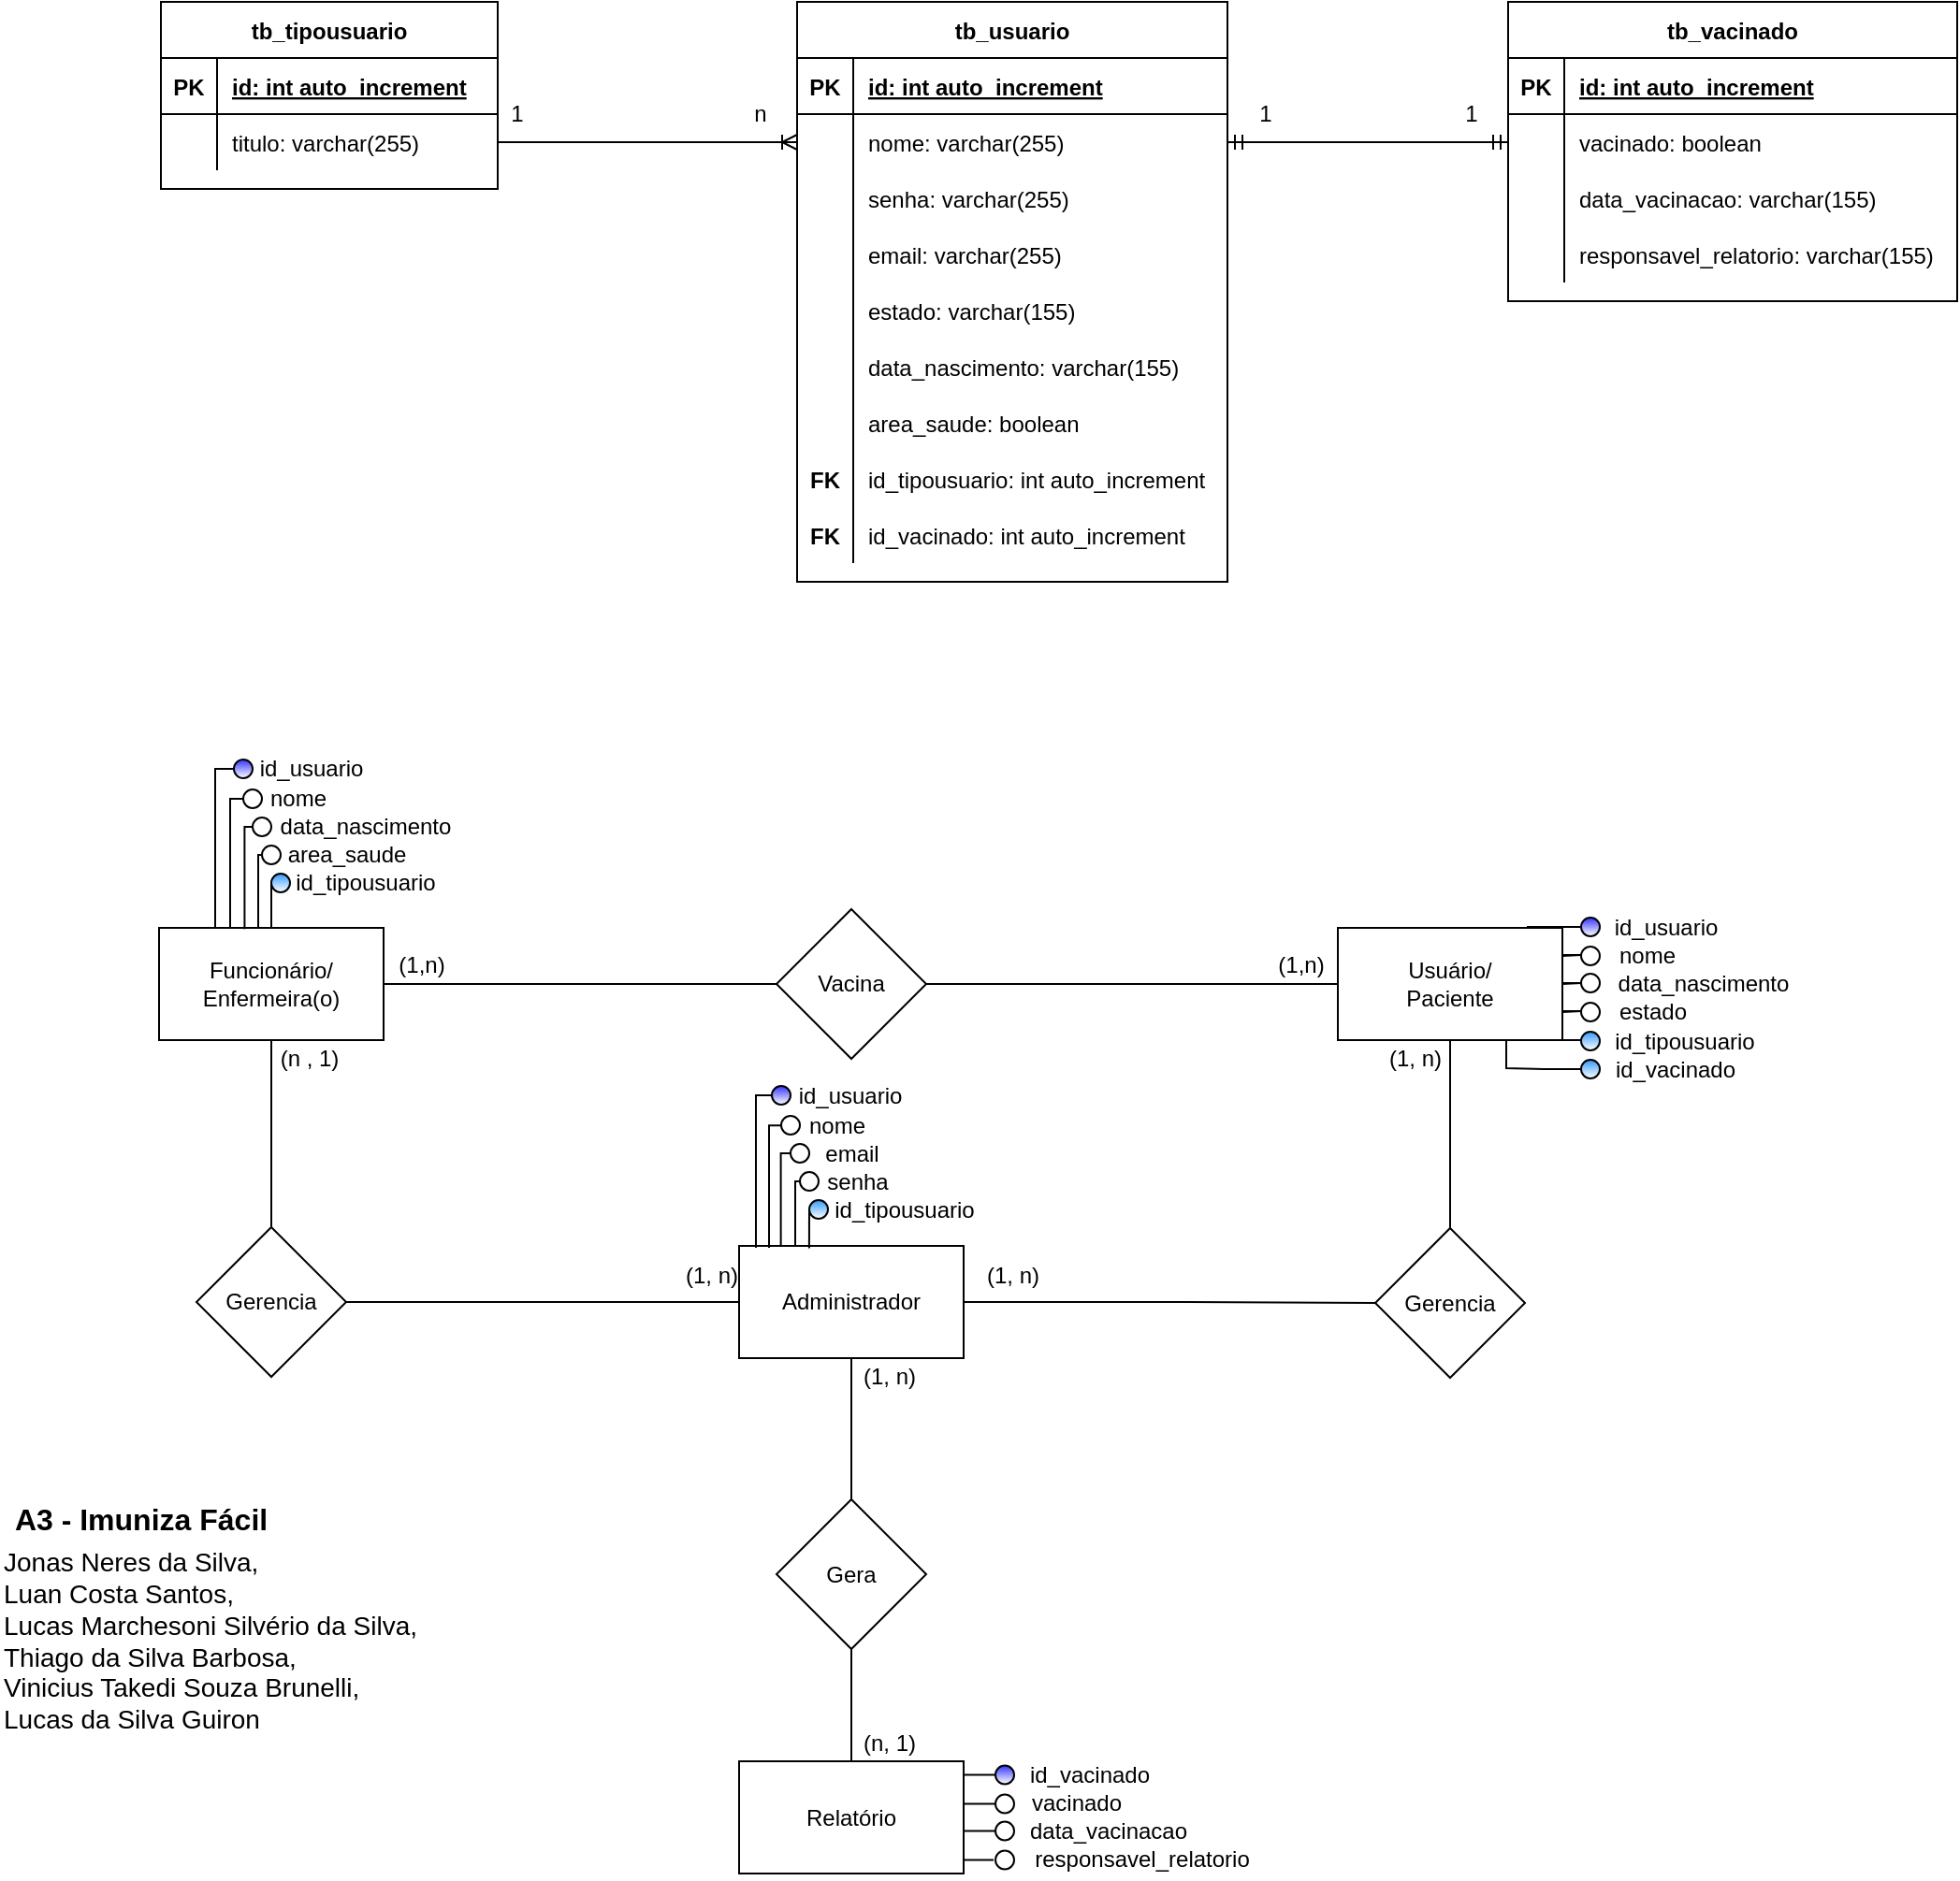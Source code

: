 <mxfile version="14.7.0" type="device"><diagram id="cKaIwvWck9ulPYwOE-wy" name="Page-1"><mxGraphModel dx="1438" dy="608" grid="1" gridSize="10" guides="1" tooltips="1" connect="1" arrows="1" fold="1" page="0" pageScale="1" pageWidth="827" pageHeight="1169" math="0" shadow="0"><root><mxCell id="0"/><mxCell id="1" parent="0"/><mxCell id="ysWt2nFn1KNSexzpv6Bc-15" value="tb_tipousuario" style="shape=table;startSize=30;container=1;collapsible=1;childLayout=tableLayout;fixedRows=1;rowLines=0;fontStyle=1;align=center;resizeLast=1;" parent="1" vertex="1"><mxGeometry x="40" y="40" width="180" height="100" as="geometry"/></mxCell><mxCell id="ysWt2nFn1KNSexzpv6Bc-16" value="" style="shape=partialRectangle;collapsible=0;dropTarget=0;pointerEvents=0;fillColor=none;top=0;left=0;bottom=1;right=0;points=[[0,0.5],[1,0.5]];portConstraint=eastwest;" parent="ysWt2nFn1KNSexzpv6Bc-15" vertex="1"><mxGeometry y="30" width="180" height="30" as="geometry"/></mxCell><mxCell id="ysWt2nFn1KNSexzpv6Bc-17" value="PK" style="shape=partialRectangle;connectable=0;fillColor=none;top=0;left=0;bottom=0;right=0;fontStyle=1;overflow=hidden;" parent="ysWt2nFn1KNSexzpv6Bc-16" vertex="1"><mxGeometry width="30" height="30" as="geometry"/></mxCell><mxCell id="ysWt2nFn1KNSexzpv6Bc-18" value="id: int auto_increment" style="shape=partialRectangle;connectable=0;fillColor=none;top=0;left=0;bottom=0;right=0;align=left;spacingLeft=6;fontStyle=5;overflow=hidden;" parent="ysWt2nFn1KNSexzpv6Bc-16" vertex="1"><mxGeometry x="30" width="150" height="30" as="geometry"/></mxCell><mxCell id="ysWt2nFn1KNSexzpv6Bc-19" value="" style="shape=partialRectangle;collapsible=0;dropTarget=0;pointerEvents=0;fillColor=none;top=0;left=0;bottom=0;right=0;points=[[0,0.5],[1,0.5]];portConstraint=eastwest;" parent="ysWt2nFn1KNSexzpv6Bc-15" vertex="1"><mxGeometry y="60" width="180" height="30" as="geometry"/></mxCell><mxCell id="ysWt2nFn1KNSexzpv6Bc-20" value="" style="shape=partialRectangle;connectable=0;fillColor=none;top=0;left=0;bottom=0;right=0;editable=1;overflow=hidden;" parent="ysWt2nFn1KNSexzpv6Bc-19" vertex="1"><mxGeometry width="30" height="30" as="geometry"/></mxCell><mxCell id="ysWt2nFn1KNSexzpv6Bc-21" value="titulo: varchar(255)" style="shape=partialRectangle;connectable=0;fillColor=none;top=0;left=0;bottom=0;right=0;align=left;spacingLeft=6;overflow=hidden;" parent="ysWt2nFn1KNSexzpv6Bc-19" vertex="1"><mxGeometry x="30" width="150" height="30" as="geometry"/></mxCell><mxCell id="ysWt2nFn1KNSexzpv6Bc-29" value="tb_usuario" style="shape=table;startSize=30;container=1;collapsible=1;childLayout=tableLayout;fixedRows=1;rowLines=0;fontStyle=1;align=center;resizeLast=1;" parent="1" vertex="1"><mxGeometry x="380" y="40" width="230" height="310" as="geometry"/></mxCell><mxCell id="ysWt2nFn1KNSexzpv6Bc-30" value="" style="shape=partialRectangle;collapsible=0;dropTarget=0;pointerEvents=0;fillColor=none;top=0;left=0;bottom=1;right=0;points=[[0,0.5],[1,0.5]];portConstraint=eastwest;" parent="ysWt2nFn1KNSexzpv6Bc-29" vertex="1"><mxGeometry y="30" width="230" height="30" as="geometry"/></mxCell><mxCell id="ysWt2nFn1KNSexzpv6Bc-31" value="PK" style="shape=partialRectangle;connectable=0;fillColor=none;top=0;left=0;bottom=0;right=0;fontStyle=1;overflow=hidden;" parent="ysWt2nFn1KNSexzpv6Bc-30" vertex="1"><mxGeometry width="30" height="30" as="geometry"/></mxCell><mxCell id="ysWt2nFn1KNSexzpv6Bc-32" value="id: int auto_increment" style="shape=partialRectangle;connectable=0;fillColor=none;top=0;left=0;bottom=0;right=0;align=left;spacingLeft=6;fontStyle=5;overflow=hidden;" parent="ysWt2nFn1KNSexzpv6Bc-30" vertex="1"><mxGeometry x="30" width="200" height="30" as="geometry"/></mxCell><mxCell id="ysWt2nFn1KNSexzpv6Bc-33" value="" style="shape=partialRectangle;collapsible=0;dropTarget=0;pointerEvents=0;fillColor=none;top=0;left=0;bottom=0;right=0;points=[[0,0.5],[1,0.5]];portConstraint=eastwest;" parent="ysWt2nFn1KNSexzpv6Bc-29" vertex="1"><mxGeometry y="60" width="230" height="30" as="geometry"/></mxCell><mxCell id="ysWt2nFn1KNSexzpv6Bc-34" value="" style="shape=partialRectangle;connectable=0;fillColor=none;top=0;left=0;bottom=0;right=0;editable=1;overflow=hidden;" parent="ysWt2nFn1KNSexzpv6Bc-33" vertex="1"><mxGeometry width="30" height="30" as="geometry"/></mxCell><mxCell id="ysWt2nFn1KNSexzpv6Bc-35" value="nome: varchar(255)" style="shape=partialRectangle;connectable=0;fillColor=none;top=0;left=0;bottom=0;right=0;align=left;spacingLeft=6;overflow=hidden;" parent="ysWt2nFn1KNSexzpv6Bc-33" vertex="1"><mxGeometry x="30" width="200" height="30" as="geometry"/></mxCell><mxCell id="ysWt2nFn1KNSexzpv6Bc-36" value="" style="shape=partialRectangle;collapsible=0;dropTarget=0;pointerEvents=0;fillColor=none;top=0;left=0;bottom=0;right=0;points=[[0,0.5],[1,0.5]];portConstraint=eastwest;" parent="ysWt2nFn1KNSexzpv6Bc-29" vertex="1"><mxGeometry y="90" width="230" height="30" as="geometry"/></mxCell><mxCell id="ysWt2nFn1KNSexzpv6Bc-37" value="" style="shape=partialRectangle;connectable=0;fillColor=none;top=0;left=0;bottom=0;right=0;editable=1;overflow=hidden;" parent="ysWt2nFn1KNSexzpv6Bc-36" vertex="1"><mxGeometry width="30" height="30" as="geometry"/></mxCell><mxCell id="ysWt2nFn1KNSexzpv6Bc-38" value="senha: varchar(255)" style="shape=partialRectangle;connectable=0;fillColor=none;top=0;left=0;bottom=0;right=0;align=left;spacingLeft=6;overflow=hidden;" parent="ysWt2nFn1KNSexzpv6Bc-36" vertex="1"><mxGeometry x="30" width="200" height="30" as="geometry"/></mxCell><mxCell id="ysWt2nFn1KNSexzpv6Bc-39" value="" style="shape=partialRectangle;collapsible=0;dropTarget=0;pointerEvents=0;fillColor=none;top=0;left=0;bottom=0;right=0;points=[[0,0.5],[1,0.5]];portConstraint=eastwest;" parent="ysWt2nFn1KNSexzpv6Bc-29" vertex="1"><mxGeometry y="120" width="230" height="30" as="geometry"/></mxCell><mxCell id="ysWt2nFn1KNSexzpv6Bc-40" value="" style="shape=partialRectangle;connectable=0;fillColor=none;top=0;left=0;bottom=0;right=0;editable=1;overflow=hidden;" parent="ysWt2nFn1KNSexzpv6Bc-39" vertex="1"><mxGeometry width="30" height="30" as="geometry"/></mxCell><mxCell id="ysWt2nFn1KNSexzpv6Bc-41" value="email: varchar(255)" style="shape=partialRectangle;connectable=0;fillColor=none;top=0;left=0;bottom=0;right=0;align=left;spacingLeft=6;overflow=hidden;" parent="ysWt2nFn1KNSexzpv6Bc-39" vertex="1"><mxGeometry x="30" width="200" height="30" as="geometry"/></mxCell><mxCell id="ysWt2nFn1KNSexzpv6Bc-45" value="" style="shape=partialRectangle;collapsible=0;dropTarget=0;pointerEvents=0;fillColor=none;top=0;left=0;bottom=0;right=0;points=[[0,0.5],[1,0.5]];portConstraint=eastwest;" parent="ysWt2nFn1KNSexzpv6Bc-29" vertex="1"><mxGeometry y="150" width="230" height="30" as="geometry"/></mxCell><mxCell id="ysWt2nFn1KNSexzpv6Bc-46" value="" style="shape=partialRectangle;connectable=0;fillColor=none;top=0;left=0;bottom=0;right=0;editable=1;overflow=hidden;" parent="ysWt2nFn1KNSexzpv6Bc-45" vertex="1"><mxGeometry width="30" height="30" as="geometry"/></mxCell><mxCell id="ysWt2nFn1KNSexzpv6Bc-47" value="estado: varchar(155)" style="shape=partialRectangle;connectable=0;fillColor=none;top=0;left=0;bottom=0;right=0;align=left;spacingLeft=6;overflow=hidden;" parent="ysWt2nFn1KNSexzpv6Bc-45" vertex="1"><mxGeometry x="30" width="200" height="30" as="geometry"/></mxCell><mxCell id="ysWt2nFn1KNSexzpv6Bc-64" value="" style="shape=partialRectangle;collapsible=0;dropTarget=0;pointerEvents=0;fillColor=none;top=0;left=0;bottom=0;right=0;points=[[0,0.5],[1,0.5]];portConstraint=eastwest;" parent="ysWt2nFn1KNSexzpv6Bc-29" vertex="1"><mxGeometry y="180" width="230" height="30" as="geometry"/></mxCell><mxCell id="ysWt2nFn1KNSexzpv6Bc-65" value="" style="shape=partialRectangle;connectable=0;fillColor=none;top=0;left=0;bottom=0;right=0;editable=1;overflow=hidden;" parent="ysWt2nFn1KNSexzpv6Bc-64" vertex="1"><mxGeometry width="30" height="30" as="geometry"/></mxCell><mxCell id="ysWt2nFn1KNSexzpv6Bc-66" value="data_nascimento: varchar(155)" style="shape=partialRectangle;connectable=0;fillColor=none;top=0;left=0;bottom=0;right=0;align=left;spacingLeft=6;overflow=hidden;" parent="ysWt2nFn1KNSexzpv6Bc-64" vertex="1"><mxGeometry x="30" width="200" height="30" as="geometry"/></mxCell><mxCell id="ysWt2nFn1KNSexzpv6Bc-86" value="" style="shape=partialRectangle;collapsible=0;dropTarget=0;pointerEvents=0;fillColor=none;top=0;left=0;bottom=0;right=0;points=[[0,0.5],[1,0.5]];portConstraint=eastwest;" parent="ysWt2nFn1KNSexzpv6Bc-29" vertex="1"><mxGeometry y="210" width="230" height="30" as="geometry"/></mxCell><mxCell id="ysWt2nFn1KNSexzpv6Bc-87" value="" style="shape=partialRectangle;connectable=0;fillColor=none;top=0;left=0;bottom=0;right=0;editable=1;overflow=hidden;" parent="ysWt2nFn1KNSexzpv6Bc-86" vertex="1"><mxGeometry width="30" height="30" as="geometry"/></mxCell><mxCell id="ysWt2nFn1KNSexzpv6Bc-88" value="area_saude: boolean" style="shape=partialRectangle;connectable=0;fillColor=none;top=0;left=0;bottom=0;right=0;align=left;spacingLeft=6;overflow=hidden;" parent="ysWt2nFn1KNSexzpv6Bc-86" vertex="1"><mxGeometry x="30" width="200" height="30" as="geometry"/></mxCell><mxCell id="ysWt2nFn1KNSexzpv6Bc-95" value="" style="shape=partialRectangle;collapsible=0;dropTarget=0;pointerEvents=0;fillColor=none;top=0;left=0;bottom=0;right=0;points=[[0,0.5],[1,0.5]];portConstraint=eastwest;" parent="ysWt2nFn1KNSexzpv6Bc-29" vertex="1"><mxGeometry y="240" width="230" height="30" as="geometry"/></mxCell><mxCell id="ysWt2nFn1KNSexzpv6Bc-96" value="FK" style="shape=partialRectangle;connectable=0;fillColor=none;top=0;left=0;bottom=0;right=0;editable=1;overflow=hidden;fontStyle=1" parent="ysWt2nFn1KNSexzpv6Bc-95" vertex="1"><mxGeometry width="30" height="30" as="geometry"/></mxCell><mxCell id="ysWt2nFn1KNSexzpv6Bc-97" value="id_tipousuario: int auto_increment" style="shape=partialRectangle;connectable=0;fillColor=none;top=0;left=0;bottom=0;right=0;align=left;spacingLeft=6;overflow=hidden;" parent="ysWt2nFn1KNSexzpv6Bc-95" vertex="1"><mxGeometry x="30" width="200" height="30" as="geometry"/></mxCell><mxCell id="pt3hzE1t8pRyfMUqdE-z-69" value="" style="shape=partialRectangle;collapsible=0;dropTarget=0;pointerEvents=0;fillColor=none;top=0;left=0;bottom=0;right=0;points=[[0,0.5],[1,0.5]];portConstraint=eastwest;" vertex="1" parent="ysWt2nFn1KNSexzpv6Bc-29"><mxGeometry y="270" width="230" height="30" as="geometry"/></mxCell><mxCell id="pt3hzE1t8pRyfMUqdE-z-70" value="FK" style="shape=partialRectangle;connectable=0;fillColor=none;top=0;left=0;bottom=0;right=0;editable=1;overflow=hidden;fontStyle=1" vertex="1" parent="pt3hzE1t8pRyfMUqdE-z-69"><mxGeometry width="30" height="30" as="geometry"/></mxCell><mxCell id="pt3hzE1t8pRyfMUqdE-z-71" value="id_vacinado: int auto_increment" style="shape=partialRectangle;connectable=0;fillColor=none;top=0;left=0;bottom=0;right=0;align=left;spacingLeft=6;overflow=hidden;" vertex="1" parent="pt3hzE1t8pRyfMUqdE-z-69"><mxGeometry x="30" width="200" height="30" as="geometry"/></mxCell><mxCell id="ysWt2nFn1KNSexzpv6Bc-98" value="" style="edgeStyle=entityRelationEdgeStyle;fontSize=12;html=1;endArrow=ERoneToMany;exitX=1;exitY=0.5;exitDx=0;exitDy=0;entryX=0;entryY=0.5;entryDx=0;entryDy=0;" parent="1" source="ysWt2nFn1KNSexzpv6Bc-19" target="ysWt2nFn1KNSexzpv6Bc-33" edge="1"><mxGeometry width="100" height="100" relative="1" as="geometry"><mxPoint x="90" y="450" as="sourcePoint"/><mxPoint x="190" y="350" as="targetPoint"/></mxGeometry></mxCell><mxCell id="ysWt2nFn1KNSexzpv6Bc-99" value="1" style="text;html=1;align=center;verticalAlign=middle;resizable=0;points=[];autosize=1;strokeColor=none;" parent="1" vertex="1"><mxGeometry x="220" y="90" width="20" height="20" as="geometry"/></mxCell><mxCell id="ysWt2nFn1KNSexzpv6Bc-100" value="n" style="text;html=1;align=center;verticalAlign=middle;resizable=0;points=[];autosize=1;strokeColor=none;" parent="1" vertex="1"><mxGeometry x="350" y="90" width="20" height="20" as="geometry"/></mxCell><mxCell id="ysWt2nFn1KNSexzpv6Bc-101" value="&lt;font style=&quot;font-size: 16px&quot;&gt;&lt;b&gt;A3 - Imuniza Fácil&lt;/b&gt;&lt;/font&gt;" style="text;html=1;align=center;verticalAlign=middle;resizable=0;points=[];autosize=1;strokeColor=none;" parent="1" vertex="1"><mxGeometry x="-46" y="840.5" width="150" height="20" as="geometry"/></mxCell><mxCell id="ysWt2nFn1KNSexzpv6Bc-102" value="&lt;font style=&quot;font-size: 14px&quot;&gt;Jonas Neres da Silva, &lt;br&gt;Luan Costa Santos, &lt;br&gt;&lt;/font&gt;&lt;div style=&quot;font-size: 14px&quot;&gt;&lt;span&gt;&lt;font style=&quot;font-size: 14px&quot;&gt;Lucas Marchesoni Silvério da Silva,&lt;/font&gt;&lt;/span&gt;&lt;/div&gt;&lt;font style=&quot;font-size: 14px&quot;&gt;Thiago da Silva Barbosa, &lt;br&gt;Vinicius Takedi Souza Brunelli, &lt;br&gt;Lucas da Silva Guiron&lt;/font&gt;" style="text;html=1;align=left;verticalAlign=middle;resizable=0;points=[];autosize=1;strokeColor=none;" parent="1" vertex="1"><mxGeometry x="-46" y="870.5" width="240" height="90" as="geometry"/></mxCell><mxCell id="bjRgnhsBh29VHjsg-10J-4" style="edgeStyle=orthogonalEdgeStyle;rounded=0;orthogonalLoop=1;jettySize=auto;html=1;entryX=0;entryY=0.5;entryDx=0;entryDy=0;endArrow=none;endFill=0;" parent="1" source="bjRgnhsBh29VHjsg-10J-1" target="bjRgnhsBh29VHjsg-10J-3" edge="1"><mxGeometry relative="1" as="geometry"/></mxCell><mxCell id="bjRgnhsBh29VHjsg-10J-10" style="edgeStyle=orthogonalEdgeStyle;rounded=0;orthogonalLoop=1;jettySize=auto;html=1;entryX=0.5;entryY=0;entryDx=0;entryDy=0;endArrow=none;endFill=0;" parent="1" source="bjRgnhsBh29VHjsg-10J-1" target="bjRgnhsBh29VHjsg-10J-9" edge="1"><mxGeometry relative="1" as="geometry"/></mxCell><mxCell id="bjRgnhsBh29VHjsg-10J-1" value="Funcionário/&lt;br&gt;Enfermeira(o)" style="rounded=0;whiteSpace=wrap;html=1;" parent="1" vertex="1"><mxGeometry x="39" y="535" width="120" height="60" as="geometry"/></mxCell><mxCell id="bjRgnhsBh29VHjsg-10J-2" value="Usuário/&lt;br&gt;Paciente" style="rounded=0;whiteSpace=wrap;html=1;" parent="1" vertex="1"><mxGeometry x="669" y="535" width="120" height="60" as="geometry"/></mxCell><mxCell id="bjRgnhsBh29VHjsg-10J-5" style="edgeStyle=orthogonalEdgeStyle;rounded=0;orthogonalLoop=1;jettySize=auto;html=1;entryX=0;entryY=0.5;entryDx=0;entryDy=0;endArrow=none;endFill=0;" parent="1" source="bjRgnhsBh29VHjsg-10J-3" target="bjRgnhsBh29VHjsg-10J-2" edge="1"><mxGeometry relative="1" as="geometry"/></mxCell><mxCell id="bjRgnhsBh29VHjsg-10J-3" value="Vacina" style="rhombus;whiteSpace=wrap;html=1;" parent="1" vertex="1"><mxGeometry x="369" y="525" width="80" height="80" as="geometry"/></mxCell><mxCell id="bjRgnhsBh29VHjsg-10J-6" value="(1,n)" style="text;html=1;align=center;verticalAlign=middle;resizable=0;points=[];autosize=1;strokeColor=none;" parent="1" vertex="1"><mxGeometry x="159" y="545" width="40" height="20" as="geometry"/></mxCell><mxCell id="bjRgnhsBh29VHjsg-10J-7" value="(1,n)" style="text;html=1;align=center;verticalAlign=middle;resizable=0;points=[];autosize=1;strokeColor=none;" parent="1" vertex="1"><mxGeometry x="629" y="545" width="40" height="20" as="geometry"/></mxCell><mxCell id="bjRgnhsBh29VHjsg-10J-15" style="edgeStyle=orthogonalEdgeStyle;rounded=0;orthogonalLoop=1;jettySize=auto;html=1;entryX=0;entryY=0.5;entryDx=0;entryDy=0;endArrow=none;endFill=0;" parent="1" source="bjRgnhsBh29VHjsg-10J-8" target="bjRgnhsBh29VHjsg-10J-14" edge="1"><mxGeometry relative="1" as="geometry"/></mxCell><mxCell id="bjRgnhsBh29VHjsg-10J-68" style="edgeStyle=orthogonalEdgeStyle;rounded=0;orthogonalLoop=1;jettySize=auto;html=1;entryX=0.5;entryY=0;entryDx=0;entryDy=0;endArrow=none;endFill=0;" parent="1" source="bjRgnhsBh29VHjsg-10J-8" target="bjRgnhsBh29VHjsg-10J-67" edge="1"><mxGeometry relative="1" as="geometry"/></mxCell><mxCell id="bjRgnhsBh29VHjsg-10J-8" value="Administrador" style="rounded=0;whiteSpace=wrap;html=1;" parent="1" vertex="1"><mxGeometry x="349" y="705" width="120" height="60" as="geometry"/></mxCell><mxCell id="bjRgnhsBh29VHjsg-10J-11" style="edgeStyle=orthogonalEdgeStyle;rounded=0;orthogonalLoop=1;jettySize=auto;html=1;entryX=0;entryY=0.5;entryDx=0;entryDy=0;endArrow=none;endFill=0;" parent="1" source="bjRgnhsBh29VHjsg-10J-9" target="bjRgnhsBh29VHjsg-10J-8" edge="1"><mxGeometry relative="1" as="geometry"/></mxCell><mxCell id="bjRgnhsBh29VHjsg-10J-9" value="Gerencia" style="rhombus;whiteSpace=wrap;html=1;" parent="1" vertex="1"><mxGeometry x="59" y="695" width="80" height="80" as="geometry"/></mxCell><mxCell id="bjRgnhsBh29VHjsg-10J-12" value="(1, n)" style="text;html=1;align=center;verticalAlign=middle;resizable=0;points=[];autosize=1;strokeColor=none;" parent="1" vertex="1"><mxGeometry x="314" y="710.5" width="40" height="20" as="geometry"/></mxCell><mxCell id="bjRgnhsBh29VHjsg-10J-13" value="(n , 1)" style="text;html=1;align=center;verticalAlign=middle;resizable=0;points=[];autosize=1;strokeColor=none;" parent="1" vertex="1"><mxGeometry x="94" y="595" width="50" height="20" as="geometry"/></mxCell><mxCell id="bjRgnhsBh29VHjsg-10J-16" style="edgeStyle=orthogonalEdgeStyle;rounded=0;orthogonalLoop=1;jettySize=auto;html=1;entryX=0.5;entryY=1;entryDx=0;entryDy=0;endArrow=none;endFill=0;" parent="1" source="bjRgnhsBh29VHjsg-10J-14" target="bjRgnhsBh29VHjsg-10J-2" edge="1"><mxGeometry relative="1" as="geometry"/></mxCell><mxCell id="bjRgnhsBh29VHjsg-10J-14" value="Gerencia" style="rhombus;whiteSpace=wrap;html=1;" parent="1" vertex="1"><mxGeometry x="689" y="695.5" width="80" height="80" as="geometry"/></mxCell><mxCell id="bjRgnhsBh29VHjsg-10J-17" value="(1, n)" style="text;html=1;align=center;verticalAlign=middle;resizable=0;points=[];autosize=1;strokeColor=none;" parent="1" vertex="1"><mxGeometry x="475" y="710.5" width="40" height="20" as="geometry"/></mxCell><mxCell id="bjRgnhsBh29VHjsg-10J-18" value="(1, n)" style="text;html=1;align=center;verticalAlign=middle;resizable=0;points=[];autosize=1;strokeColor=none;" parent="1" vertex="1"><mxGeometry x="690" y="595" width="40" height="20" as="geometry"/></mxCell><mxCell id="bjRgnhsBh29VHjsg-10J-50" value="tb_vacinado" style="shape=table;startSize=30;container=1;collapsible=1;childLayout=tableLayout;fixedRows=1;rowLines=0;fontStyle=1;align=center;resizeLast=1;" parent="1" vertex="1"><mxGeometry x="760" y="40" width="240" height="160" as="geometry"/></mxCell><mxCell id="bjRgnhsBh29VHjsg-10J-51" value="" style="shape=partialRectangle;collapsible=0;dropTarget=0;pointerEvents=0;fillColor=none;top=0;left=0;bottom=1;right=0;points=[[0,0.5],[1,0.5]];portConstraint=eastwest;" parent="bjRgnhsBh29VHjsg-10J-50" vertex="1"><mxGeometry y="30" width="240" height="30" as="geometry"/></mxCell><mxCell id="bjRgnhsBh29VHjsg-10J-52" value="PK" style="shape=partialRectangle;connectable=0;fillColor=none;top=0;left=0;bottom=0;right=0;fontStyle=1;overflow=hidden;" parent="bjRgnhsBh29VHjsg-10J-51" vertex="1"><mxGeometry width="30" height="30" as="geometry"/></mxCell><mxCell id="bjRgnhsBh29VHjsg-10J-53" value="id: int auto_increment" style="shape=partialRectangle;connectable=0;fillColor=none;top=0;left=0;bottom=0;right=0;align=left;spacingLeft=6;fontStyle=5;overflow=hidden;" parent="bjRgnhsBh29VHjsg-10J-51" vertex="1"><mxGeometry x="30" width="210" height="30" as="geometry"/></mxCell><mxCell id="bjRgnhsBh29VHjsg-10J-54" value="" style="shape=partialRectangle;collapsible=0;dropTarget=0;pointerEvents=0;fillColor=none;top=0;left=0;bottom=0;right=0;points=[[0,0.5],[1,0.5]];portConstraint=eastwest;" parent="bjRgnhsBh29VHjsg-10J-50" vertex="1"><mxGeometry y="60" width="240" height="30" as="geometry"/></mxCell><mxCell id="bjRgnhsBh29VHjsg-10J-55" value="" style="shape=partialRectangle;connectable=0;fillColor=none;top=0;left=0;bottom=0;right=0;editable=1;overflow=hidden;" parent="bjRgnhsBh29VHjsg-10J-54" vertex="1"><mxGeometry width="30" height="30" as="geometry"/></mxCell><mxCell id="bjRgnhsBh29VHjsg-10J-56" value="vacinado: boolean" style="shape=partialRectangle;connectable=0;fillColor=none;top=0;left=0;bottom=0;right=0;align=left;spacingLeft=6;overflow=hidden;" parent="bjRgnhsBh29VHjsg-10J-54" vertex="1"><mxGeometry x="30" width="210" height="30" as="geometry"/></mxCell><mxCell id="bjRgnhsBh29VHjsg-10J-57" value="" style="shape=partialRectangle;collapsible=0;dropTarget=0;pointerEvents=0;fillColor=none;top=0;left=0;bottom=0;right=0;points=[[0,0.5],[1,0.5]];portConstraint=eastwest;" parent="bjRgnhsBh29VHjsg-10J-50" vertex="1"><mxGeometry y="90" width="240" height="30" as="geometry"/></mxCell><mxCell id="bjRgnhsBh29VHjsg-10J-58" value="" style="shape=partialRectangle;connectable=0;fillColor=none;top=0;left=0;bottom=0;right=0;editable=1;overflow=hidden;" parent="bjRgnhsBh29VHjsg-10J-57" vertex="1"><mxGeometry width="30" height="30" as="geometry"/></mxCell><mxCell id="bjRgnhsBh29VHjsg-10J-59" value="data_vacinacao: varchar(155)" style="shape=partialRectangle;connectable=0;fillColor=none;top=0;left=0;bottom=0;right=0;align=left;spacingLeft=6;overflow=hidden;" parent="bjRgnhsBh29VHjsg-10J-57" vertex="1"><mxGeometry x="30" width="210" height="30" as="geometry"/></mxCell><mxCell id="bjRgnhsBh29VHjsg-10J-86" value="" style="shape=partialRectangle;collapsible=0;dropTarget=0;pointerEvents=0;fillColor=none;top=0;left=0;bottom=0;right=0;points=[[0,0.5],[1,0.5]];portConstraint=eastwest;" parent="bjRgnhsBh29VHjsg-10J-50" vertex="1"><mxGeometry y="120" width="240" height="30" as="geometry"/></mxCell><mxCell id="bjRgnhsBh29VHjsg-10J-87" value="" style="shape=partialRectangle;connectable=0;fillColor=none;top=0;left=0;bottom=0;right=0;editable=1;overflow=hidden;" parent="bjRgnhsBh29VHjsg-10J-86" vertex="1"><mxGeometry width="30" height="30" as="geometry"/></mxCell><mxCell id="bjRgnhsBh29VHjsg-10J-88" value="responsavel_relatorio: varchar(155)" style="shape=partialRectangle;connectable=0;fillColor=none;top=0;left=0;bottom=0;right=0;align=left;spacingLeft=6;overflow=hidden;" parent="bjRgnhsBh29VHjsg-10J-86" vertex="1"><mxGeometry x="30" width="210" height="30" as="geometry"/></mxCell><mxCell id="bjRgnhsBh29VHjsg-10J-64" value="" style="edgeStyle=entityRelationEdgeStyle;fontSize=12;html=1;endArrow=ERmandOne;startArrow=ERmandOne;exitX=1;exitY=0.5;exitDx=0;exitDy=0;entryX=0;entryY=0.5;entryDx=0;entryDy=0;" parent="1" source="ysWt2nFn1KNSexzpv6Bc-33" target="bjRgnhsBh29VHjsg-10J-54" edge="1"><mxGeometry width="100" height="100" relative="1" as="geometry"><mxPoint x="760" y="370" as="sourcePoint"/><mxPoint x="860" y="270" as="targetPoint"/></mxGeometry></mxCell><mxCell id="bjRgnhsBh29VHjsg-10J-65" value="1" style="text;html=1;align=center;verticalAlign=middle;resizable=0;points=[];autosize=1;strokeColor=none;" parent="1" vertex="1"><mxGeometry x="620" y="90" width="20" height="20" as="geometry"/></mxCell><mxCell id="bjRgnhsBh29VHjsg-10J-66" value="1" style="text;html=1;align=center;verticalAlign=middle;resizable=0;points=[];autosize=1;strokeColor=none;" parent="1" vertex="1"><mxGeometry x="730" y="90" width="20" height="20" as="geometry"/></mxCell><mxCell id="bjRgnhsBh29VHjsg-10J-70" style="edgeStyle=orthogonalEdgeStyle;rounded=0;orthogonalLoop=1;jettySize=auto;html=1;entryX=0.5;entryY=0;entryDx=0;entryDy=0;endArrow=none;endFill=0;" parent="1" source="bjRgnhsBh29VHjsg-10J-67" target="bjRgnhsBh29VHjsg-10J-69" edge="1"><mxGeometry relative="1" as="geometry"/></mxCell><mxCell id="bjRgnhsBh29VHjsg-10J-67" value="Gera" style="rhombus;whiteSpace=wrap;html=1;" parent="1" vertex="1"><mxGeometry x="369" y="840.5" width="80" height="80" as="geometry"/></mxCell><mxCell id="bjRgnhsBh29VHjsg-10J-69" value="Relatório" style="rounded=0;whiteSpace=wrap;html=1;" parent="1" vertex="1"><mxGeometry x="349" y="980.5" width="120" height="60" as="geometry"/></mxCell><mxCell id="bjRgnhsBh29VHjsg-10J-71" value="(1, n)" style="text;html=1;align=center;verticalAlign=middle;resizable=0;points=[];autosize=1;strokeColor=none;" parent="1" vertex="1"><mxGeometry x="409" y="765" width="40" height="20" as="geometry"/></mxCell><mxCell id="bjRgnhsBh29VHjsg-10J-72" value="(n, 1)" style="text;html=1;align=center;verticalAlign=middle;resizable=0;points=[];autosize=1;strokeColor=none;" parent="1" vertex="1"><mxGeometry x="409" y="960.5" width="40" height="20" as="geometry"/></mxCell><mxCell id="pt3hzE1t8pRyfMUqdE-z-4" style="edgeStyle=orthogonalEdgeStyle;rounded=0;orthogonalLoop=1;jettySize=auto;html=1;endArrow=none;endFill=0;entryX=0.25;entryY=0;entryDx=0;entryDy=0;" edge="1" parent="1" source="pt3hzE1t8pRyfMUqdE-z-1" target="bjRgnhsBh29VHjsg-10J-1"><mxGeometry relative="1" as="geometry"><mxPoint x="59" y="531" as="targetPoint"/><Array as="points"><mxPoint x="69" y="450"/></Array></mxGeometry></mxCell><mxCell id="pt3hzE1t8pRyfMUqdE-z-1" value="" style="ellipse;whiteSpace=wrap;html=1;aspect=fixed;gradientColor=#3333FF;gradientDirection=north;" vertex="1" parent="1"><mxGeometry x="79" y="445" width="10" height="10" as="geometry"/></mxCell><mxCell id="pt3hzE1t8pRyfMUqdE-z-7" style="edgeStyle=orthogonalEdgeStyle;rounded=0;orthogonalLoop=1;jettySize=auto;html=1;exitX=1;exitY=0.5;exitDx=0;exitDy=0;endArrow=none;endFill=0;" edge="1" parent="1" source="pt3hzE1t8pRyfMUqdE-z-2"><mxGeometry relative="1" as="geometry"><mxPoint x="77" y="535" as="targetPoint"/><Array as="points"><mxPoint x="77" y="466"/></Array></mxGeometry></mxCell><mxCell id="pt3hzE1t8pRyfMUqdE-z-2" value="" style="ellipse;whiteSpace=wrap;html=1;aspect=fixed;gradientDirection=north;gradientColor=#FFFFFF;" vertex="1" parent="1"><mxGeometry x="84" y="461" width="10" height="10" as="geometry"/></mxCell><mxCell id="pt3hzE1t8pRyfMUqdE-z-3" value="id_usuario" style="text;html=1;align=center;verticalAlign=middle;resizable=0;points=[];autosize=1;strokeColor=none;" vertex="1" parent="1"><mxGeometry x="85" y="440" width="70" height="20" as="geometry"/></mxCell><mxCell id="pt3hzE1t8pRyfMUqdE-z-9" value="nome" style="text;html=1;align=center;verticalAlign=middle;resizable=0;points=[];autosize=1;strokeColor=none;" vertex="1" parent="1"><mxGeometry x="88" y="456" width="50" height="20" as="geometry"/></mxCell><mxCell id="pt3hzE1t8pRyfMUqdE-z-12" value="" style="ellipse;whiteSpace=wrap;html=1;aspect=fixed;gradientDirection=north;gradientColor=#FFFFFF;" vertex="1" parent="1"><mxGeometry x="89" y="476" width="10" height="10" as="geometry"/></mxCell><mxCell id="pt3hzE1t8pRyfMUqdE-z-14" style="edgeStyle=orthogonalEdgeStyle;rounded=0;orthogonalLoop=1;jettySize=auto;html=1;endArrow=none;endFill=0;exitX=0;exitY=0.5;exitDx=0;exitDy=0;entryX=0.381;entryY=0.011;entryDx=0;entryDy=0;entryPerimeter=0;" edge="1" parent="1" source="pt3hzE1t8pRyfMUqdE-z-12" target="bjRgnhsBh29VHjsg-10J-1"><mxGeometry relative="1" as="geometry"><mxPoint x="84" y="481" as="sourcePoint"/><mxPoint x="84" y="525" as="targetPoint"/><Array as="points"><mxPoint x="85" y="481"/></Array></mxGeometry></mxCell><mxCell id="pt3hzE1t8pRyfMUqdE-z-13" value="data_nascimento" style="text;html=1;align=center;verticalAlign=middle;resizable=0;points=[];autosize=1;strokeColor=none;" vertex="1" parent="1"><mxGeometry x="94" y="471" width="110" height="20" as="geometry"/></mxCell><mxCell id="pt3hzE1t8pRyfMUqdE-z-17" style="edgeStyle=orthogonalEdgeStyle;rounded=0;orthogonalLoop=1;jettySize=auto;html=1;endArrow=none;endFill=0;" edge="1" parent="1" source="pt3hzE1t8pRyfMUqdE-z-16"><mxGeometry relative="1" as="geometry"><mxPoint x="92" y="535" as="targetPoint"/><Array as="points"><mxPoint x="92" y="496"/></Array></mxGeometry></mxCell><mxCell id="pt3hzE1t8pRyfMUqdE-z-16" value="" style="ellipse;whiteSpace=wrap;html=1;aspect=fixed;gradientDirection=north;gradientColor=#FFFFFF;" vertex="1" parent="1"><mxGeometry x="94" y="491" width="10" height="10" as="geometry"/></mxCell><mxCell id="pt3hzE1t8pRyfMUqdE-z-18" value="area_saude" style="text;html=1;align=center;verticalAlign=middle;resizable=0;points=[];autosize=1;strokeColor=none;" vertex="1" parent="1"><mxGeometry x="99" y="486" width="80" height="20" as="geometry"/></mxCell><mxCell id="pt3hzE1t8pRyfMUqdE-z-22" style="edgeStyle=orthogonalEdgeStyle;rounded=0;orthogonalLoop=1;jettySize=auto;html=1;entryX=0.5;entryY=0;entryDx=0;entryDy=0;endArrow=none;endFill=0;" edge="1" parent="1" source="pt3hzE1t8pRyfMUqdE-z-21" target="bjRgnhsBh29VHjsg-10J-1"><mxGeometry relative="1" as="geometry"><Array as="points"><mxPoint x="99" y="525"/><mxPoint x="99" y="525"/></Array></mxGeometry></mxCell><mxCell id="pt3hzE1t8pRyfMUqdE-z-21" value="" style="ellipse;whiteSpace=wrap;html=1;aspect=fixed;gradientDirection=north;gradientColor=#3399FF;" vertex="1" parent="1"><mxGeometry x="99" y="506" width="10" height="10" as="geometry"/></mxCell><mxCell id="pt3hzE1t8pRyfMUqdE-z-24" value="id_tipousuario" style="text;html=1;align=center;verticalAlign=middle;resizable=0;points=[];autosize=1;rounded=0;" vertex="1" parent="1"><mxGeometry x="104" y="501" width="90" height="20" as="geometry"/></mxCell><mxCell id="pt3hzE1t8pRyfMUqdE-z-75" style="edgeStyle=orthogonalEdgeStyle;rounded=0;orthogonalLoop=1;jettySize=auto;html=1;endArrow=none;endFill=0;" edge="1" parent="1" source="pt3hzE1t8pRyfMUqdE-z-25"><mxGeometry relative="1" as="geometry"><mxPoint x="770" y="534.5" as="targetPoint"/></mxGeometry></mxCell><mxCell id="pt3hzE1t8pRyfMUqdE-z-25" value="" style="ellipse;whiteSpace=wrap;html=1;aspect=fixed;gradientColor=#3333FF;gradientDirection=north;" vertex="1" parent="1"><mxGeometry x="799" y="529.5" width="10" height="10" as="geometry"/></mxCell><mxCell id="pt3hzE1t8pRyfMUqdE-z-26" value="" style="ellipse;whiteSpace=wrap;html=1;aspect=fixed;gradientDirection=north;gradientColor=#FFFFFF;" vertex="1" parent="1"><mxGeometry x="799" y="545" width="10" height="10" as="geometry"/></mxCell><mxCell id="pt3hzE1t8pRyfMUqdE-z-27" value="id_usuario" style="text;html=1;align=center;verticalAlign=middle;resizable=0;points=[];autosize=1;strokeColor=none;" vertex="1" parent="1"><mxGeometry x="809" y="524.5" width="70" height="20" as="geometry"/></mxCell><mxCell id="pt3hzE1t8pRyfMUqdE-z-28" value="nome" style="text;html=1;align=center;verticalAlign=middle;resizable=0;points=[];autosize=1;strokeColor=none;" vertex="1" parent="1"><mxGeometry x="809" y="540" width="50" height="20" as="geometry"/></mxCell><mxCell id="pt3hzE1t8pRyfMUqdE-z-29" value="" style="ellipse;whiteSpace=wrap;html=1;aspect=fixed;gradientDirection=north;gradientColor=#FFFFFF;" vertex="1" parent="1"><mxGeometry x="799" y="559.5" width="10" height="10" as="geometry"/></mxCell><mxCell id="pt3hzE1t8pRyfMUqdE-z-30" value="data_nascimento" style="text;html=1;align=center;verticalAlign=middle;resizable=0;points=[];autosize=1;strokeColor=none;" vertex="1" parent="1"><mxGeometry x="809" y="555" width="110" height="20" as="geometry"/></mxCell><mxCell id="pt3hzE1t8pRyfMUqdE-z-31" value="" style="ellipse;whiteSpace=wrap;html=1;aspect=fixed;gradientDirection=north;gradientColor=#FFFFFF;" vertex="1" parent="1"><mxGeometry x="799" y="575" width="10" height="10" as="geometry"/></mxCell><mxCell id="pt3hzE1t8pRyfMUqdE-z-32" value="estado" style="text;html=1;align=center;verticalAlign=middle;resizable=0;points=[];autosize=1;strokeColor=none;" vertex="1" parent="1"><mxGeometry x="812" y="570" width="50" height="20" as="geometry"/></mxCell><mxCell id="pt3hzE1t8pRyfMUqdE-z-33" value="" style="ellipse;whiteSpace=wrap;html=1;aspect=fixed;gradientDirection=north;gradientColor=#3399FF;" vertex="1" parent="1"><mxGeometry x="799" y="590.5" width="10" height="10" as="geometry"/></mxCell><mxCell id="pt3hzE1t8pRyfMUqdE-z-34" value="id_tipousuario" style="text;html=1;align=center;verticalAlign=middle;resizable=0;points=[];autosize=1;rounded=0;" vertex="1" parent="1"><mxGeometry x="809" y="585.5" width="90" height="20" as="geometry"/></mxCell><mxCell id="pt3hzE1t8pRyfMUqdE-z-43" value="" style="ellipse;whiteSpace=wrap;html=1;aspect=fixed;gradientDirection=north;gradientColor=#3399FF;" vertex="1" parent="1"><mxGeometry x="799" y="605.5" width="10" height="10" as="geometry"/></mxCell><mxCell id="pt3hzE1t8pRyfMUqdE-z-78" style="edgeStyle=orthogonalEdgeStyle;rounded=0;orthogonalLoop=1;jettySize=auto;html=1;entryX=0.75;entryY=1;entryDx=0;entryDy=0;endArrow=none;endFill=0;exitX=0;exitY=0.5;exitDx=0;exitDy=0;" edge="1" parent="1" source="pt3hzE1t8pRyfMUqdE-z-43" target="bjRgnhsBh29VHjsg-10J-2"><mxGeometry relative="1" as="geometry"><Array as="points"><mxPoint x="779" y="611"/><mxPoint x="759" y="610"/></Array></mxGeometry></mxCell><mxCell id="pt3hzE1t8pRyfMUqdE-z-72" value="id_vacinado" style="text;html=1;align=center;verticalAlign=middle;resizable=0;points=[];autosize=1;strokeColor=none;" vertex="1" parent="1"><mxGeometry x="809" y="600.5" width="80" height="20" as="geometry"/></mxCell><mxCell id="pt3hzE1t8pRyfMUqdE-z-88" style="edgeStyle=orthogonalEdgeStyle;rounded=0;orthogonalLoop=1;jettySize=auto;html=1;endArrow=none;endFill=0;" edge="1" parent="1"><mxGeometry relative="1" as="geometry"><mxPoint x="789" y="595" as="sourcePoint"/><mxPoint x="779" y="595" as="targetPoint"/><Array as="points"><mxPoint x="799" y="595"/></Array></mxGeometry></mxCell><mxCell id="pt3hzE1t8pRyfMUqdE-z-91" style="edgeStyle=orthogonalEdgeStyle;rounded=0;orthogonalLoop=1;jettySize=auto;html=1;endArrow=none;endFill=0;" edge="1" parent="1"><mxGeometry relative="1" as="geometry"><mxPoint x="789" y="579.5" as="sourcePoint"/><mxPoint x="789" y="580" as="targetPoint"/><Array as="points"><mxPoint x="799" y="579.5"/></Array></mxGeometry></mxCell><mxCell id="pt3hzE1t8pRyfMUqdE-z-96" style="edgeStyle=orthogonalEdgeStyle;rounded=0;orthogonalLoop=1;jettySize=auto;html=1;endArrow=none;endFill=0;" edge="1" parent="1"><mxGeometry relative="1" as="geometry"><mxPoint x="789" y="564.5" as="sourcePoint"/><mxPoint x="789" y="565" as="targetPoint"/><Array as="points"><mxPoint x="799" y="564.5"/></Array></mxGeometry></mxCell><mxCell id="pt3hzE1t8pRyfMUqdE-z-99" style="edgeStyle=orthogonalEdgeStyle;rounded=0;orthogonalLoop=1;jettySize=auto;html=1;endArrow=none;endFill=0;" edge="1" parent="1"><mxGeometry relative="1" as="geometry"><mxPoint x="789" y="549.5" as="sourcePoint"/><mxPoint x="789" y="550" as="targetPoint"/><Array as="points"><mxPoint x="799" y="549.5"/></Array></mxGeometry></mxCell><mxCell id="pt3hzE1t8pRyfMUqdE-z-110" style="edgeStyle=orthogonalEdgeStyle;rounded=0;orthogonalLoop=1;jettySize=auto;html=1;endArrow=none;endFill=0;" edge="1" parent="1" source="pt3hzE1t8pRyfMUqdE-z-100"><mxGeometry relative="1" as="geometry"><mxPoint x="358" y="706" as="targetPoint"/><Array as="points"><mxPoint x="358" y="625"/></Array></mxGeometry></mxCell><mxCell id="pt3hzE1t8pRyfMUqdE-z-100" value="" style="ellipse;whiteSpace=wrap;html=1;aspect=fixed;gradientColor=#3333FF;gradientDirection=north;" vertex="1" parent="1"><mxGeometry x="366.5" y="619.5" width="10" height="10" as="geometry"/></mxCell><mxCell id="pt3hzE1t8pRyfMUqdE-z-101" value="" style="ellipse;whiteSpace=wrap;html=1;aspect=fixed;gradientDirection=north;gradientColor=#FFFFFF;" vertex="1" parent="1"><mxGeometry x="371.5" y="635.5" width="10" height="10" as="geometry"/></mxCell><mxCell id="pt3hzE1t8pRyfMUqdE-z-102" value="id_usuario" style="text;html=1;align=center;verticalAlign=middle;resizable=0;points=[];autosize=1;strokeColor=none;" vertex="1" parent="1"><mxGeometry x="372.5" y="614.5" width="70" height="20" as="geometry"/></mxCell><mxCell id="pt3hzE1t8pRyfMUqdE-z-150" style="edgeStyle=orthogonalEdgeStyle;rounded=0;orthogonalLoop=1;jettySize=auto;html=1;endArrow=none;endFill=0;exitX=-0.07;exitY=0.505;exitDx=0;exitDy=0;exitPerimeter=0;" edge="1" parent="1" source="pt3hzE1t8pRyfMUqdE-z-103"><mxGeometry relative="1" as="geometry"><mxPoint x="365" y="706" as="targetPoint"/><Array as="points"><mxPoint x="365" y="641"/></Array></mxGeometry></mxCell><mxCell id="pt3hzE1t8pRyfMUqdE-z-103" value="nome" style="text;html=1;align=center;verticalAlign=middle;resizable=0;points=[];autosize=1;strokeColor=none;" vertex="1" parent="1"><mxGeometry x="375.5" y="630.5" width="50" height="20" as="geometry"/></mxCell><mxCell id="pt3hzE1t8pRyfMUqdE-z-112" style="edgeStyle=orthogonalEdgeStyle;rounded=0;orthogonalLoop=1;jettySize=auto;html=1;endArrow=none;endFill=0;entryX=0.186;entryY=0.006;entryDx=0;entryDy=0;entryPerimeter=0;" edge="1" parent="1" source="pt3hzE1t8pRyfMUqdE-z-104" target="bjRgnhsBh29VHjsg-10J-8"><mxGeometry relative="1" as="geometry"><mxPoint x="371" y="700" as="targetPoint"/><Array as="points"><mxPoint x="371" y="656"/></Array></mxGeometry></mxCell><mxCell id="pt3hzE1t8pRyfMUqdE-z-104" value="" style="ellipse;whiteSpace=wrap;html=1;aspect=fixed;gradientDirection=north;gradientColor=#FFFFFF;" vertex="1" parent="1"><mxGeometry x="376.5" y="650.5" width="10" height="10" as="geometry"/></mxCell><mxCell id="pt3hzE1t8pRyfMUqdE-z-105" value="email" style="text;html=1;align=center;verticalAlign=middle;resizable=0;points=[];autosize=1;strokeColor=none;" vertex="1" parent="1"><mxGeometry x="389" y="645.5" width="40" height="20" as="geometry"/></mxCell><mxCell id="pt3hzE1t8pRyfMUqdE-z-114" style="edgeStyle=orthogonalEdgeStyle;rounded=0;orthogonalLoop=1;jettySize=auto;html=1;entryX=0.25;entryY=0;entryDx=0;entryDy=0;endArrow=none;endFill=0;" edge="1" parent="1" source="pt3hzE1t8pRyfMUqdE-z-106" target="bjRgnhsBh29VHjsg-10J-8"><mxGeometry relative="1" as="geometry"><Array as="points"><mxPoint x="379" y="671"/></Array></mxGeometry></mxCell><mxCell id="pt3hzE1t8pRyfMUqdE-z-106" value="" style="ellipse;whiteSpace=wrap;html=1;aspect=fixed;gradientDirection=north;gradientColor=#FFFFFF;" vertex="1" parent="1"><mxGeometry x="381.5" y="665.5" width="10" height="10" as="geometry"/></mxCell><mxCell id="pt3hzE1t8pRyfMUqdE-z-107" value="senha" style="text;html=1;align=center;verticalAlign=middle;resizable=0;points=[];autosize=1;strokeColor=none;" vertex="1" parent="1"><mxGeometry x="386.5" y="660.5" width="50" height="20" as="geometry"/></mxCell><mxCell id="pt3hzE1t8pRyfMUqdE-z-151" style="edgeStyle=orthogonalEdgeStyle;rounded=0;orthogonalLoop=1;jettySize=auto;html=1;entryX=0.312;entryY=0.02;entryDx=0;entryDy=0;entryPerimeter=0;endArrow=none;endFill=0;" edge="1" parent="1" source="pt3hzE1t8pRyfMUqdE-z-108" target="bjRgnhsBh29VHjsg-10J-8"><mxGeometry relative="1" as="geometry"><Array as="points"><mxPoint x="386" y="686"/></Array></mxGeometry></mxCell><mxCell id="pt3hzE1t8pRyfMUqdE-z-108" value="" style="ellipse;whiteSpace=wrap;html=1;aspect=fixed;gradientDirection=north;gradientColor=#3399FF;" vertex="1" parent="1"><mxGeometry x="386.5" y="680.5" width="10" height="10" as="geometry"/></mxCell><mxCell id="pt3hzE1t8pRyfMUqdE-z-109" value="id_tipousuario" style="text;html=1;align=center;verticalAlign=middle;resizable=0;points=[];autosize=1;rounded=0;" vertex="1" parent="1"><mxGeometry x="391.5" y="675.5" width="90" height="20" as="geometry"/></mxCell><mxCell id="pt3hzE1t8pRyfMUqdE-z-140" style="edgeStyle=orthogonalEdgeStyle;rounded=0;orthogonalLoop=1;jettySize=auto;html=1;entryX=0.925;entryY=0.121;entryDx=0;entryDy=0;entryPerimeter=0;endArrow=none;endFill=0;" edge="1" parent="1"><mxGeometry relative="1" as="geometry"><mxPoint x="495.0" y="987.8" as="sourcePoint"/><mxPoint x="469" y="987.76" as="targetPoint"/></mxGeometry></mxCell><mxCell id="pt3hzE1t8pRyfMUqdE-z-116" value="" style="ellipse;whiteSpace=wrap;html=1;aspect=fixed;gradientColor=#3333FF;gradientDirection=north;" vertex="1" parent="1"><mxGeometry x="486" y="982.75" width="10" height="10" as="geometry"/></mxCell><mxCell id="pt3hzE1t8pRyfMUqdE-z-144" style="edgeStyle=orthogonalEdgeStyle;rounded=0;orthogonalLoop=1;jettySize=auto;html=1;entryX=0.925;entryY=0.379;entryDx=0;entryDy=0;entryPerimeter=0;endArrow=none;endFill=0;" edge="1" parent="1"><mxGeometry relative="1" as="geometry"><mxPoint x="495.0" y="1003.3" as="sourcePoint"/><mxPoint x="469" y="1003.24" as="targetPoint"/></mxGeometry></mxCell><mxCell id="pt3hzE1t8pRyfMUqdE-z-117" value="" style="ellipse;whiteSpace=wrap;html=1;aspect=fixed;gradientDirection=north;gradientColor=#FFFFFF;" vertex="1" parent="1"><mxGeometry x="486" y="998.25" width="10" height="10" as="geometry"/></mxCell><mxCell id="pt3hzE1t8pRyfMUqdE-z-118" value="id_vacinado" style="text;html=1;align=center;verticalAlign=middle;resizable=0;points=[];autosize=1;strokeColor=none;" vertex="1" parent="1"><mxGeometry x="496" y="977.75" width="80" height="20" as="geometry"/></mxCell><mxCell id="pt3hzE1t8pRyfMUqdE-z-119" value="vacinado" style="text;html=1;align=center;verticalAlign=middle;resizable=0;points=[];autosize=1;strokeColor=none;" vertex="1" parent="1"><mxGeometry x="499" y="992.75" width="60" height="20" as="geometry"/></mxCell><mxCell id="pt3hzE1t8pRyfMUqdE-z-148" style="edgeStyle=orthogonalEdgeStyle;rounded=0;orthogonalLoop=1;jettySize=auto;html=1;entryX=0.925;entryY=0.621;entryDx=0;entryDy=0;entryPerimeter=0;endArrow=none;endFill=0;" edge="1" parent="1"><mxGeometry relative="1" as="geometry"><mxPoint x="495.0" y="1017.8" as="sourcePoint"/><mxPoint x="469" y="1017.76" as="targetPoint"/></mxGeometry></mxCell><mxCell id="pt3hzE1t8pRyfMUqdE-z-120" value="" style="ellipse;whiteSpace=wrap;html=1;aspect=fixed;gradientDirection=north;gradientColor=#FFFFFF;" vertex="1" parent="1"><mxGeometry x="486" y="1012.75" width="10" height="10" as="geometry"/></mxCell><mxCell id="pt3hzE1t8pRyfMUqdE-z-121" value="data_vacinacao" style="text;html=1;align=center;verticalAlign=middle;resizable=0;points=[];autosize=1;strokeColor=none;" vertex="1" parent="1"><mxGeometry x="496" y="1008.25" width="100" height="20" as="geometry"/></mxCell><mxCell id="pt3hzE1t8pRyfMUqdE-z-149" style="edgeStyle=orthogonalEdgeStyle;rounded=0;orthogonalLoop=1;jettySize=auto;html=1;endArrow=none;endFill=0;" edge="1" parent="1"><mxGeometry relative="1" as="geometry"><mxPoint x="469" y="1033.25" as="targetPoint"/><mxPoint x="485.0" y="1033.3" as="sourcePoint"/></mxGeometry></mxCell><mxCell id="pt3hzE1t8pRyfMUqdE-z-122" value="" style="ellipse;whiteSpace=wrap;html=1;aspect=fixed;gradientDirection=north;gradientColor=#FFFFFF;" vertex="1" parent="1"><mxGeometry x="486" y="1028.25" width="10" height="10" as="geometry"/></mxCell><mxCell id="pt3hzE1t8pRyfMUqdE-z-123" value="responsavel_relatorio" style="text;html=1;align=center;verticalAlign=middle;resizable=0;points=[];autosize=1;strokeColor=none;" vertex="1" parent="1"><mxGeometry x="499" y="1023.25" width="130" height="20" as="geometry"/></mxCell></root></mxGraphModel></diagram></mxfile>